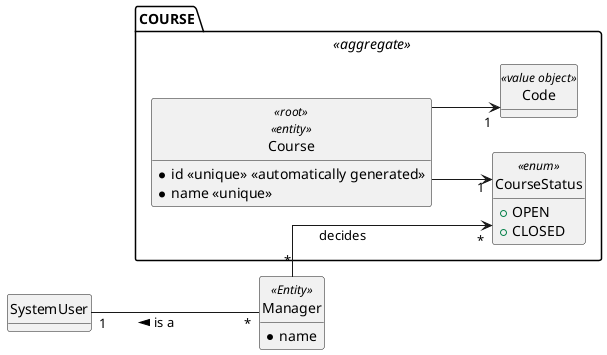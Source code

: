 @startuml
'https://plantuml.com/sequence-diagram
skinparam linetype ortho
hide circle
hide methods
left to right direction


class Manager <<Entity>> {
    * name
}

package "COURSE" <<aggregate>> {
    class Course <<root>> <<entity>> {
        * id <<unique>> <<automatically generated>>
        * name <<unique>>

    }

    enum CourseStatus <<enum>> {
        + OPEN
        + CLOSED
    }

    class Code <<value object>>
}





Manager "*" --> "*" CourseStatus : decides
Course --> "1" CourseStatus
Course --> "1" Code



SystemUser "1" -- "*" Manager : is a <





@enduml